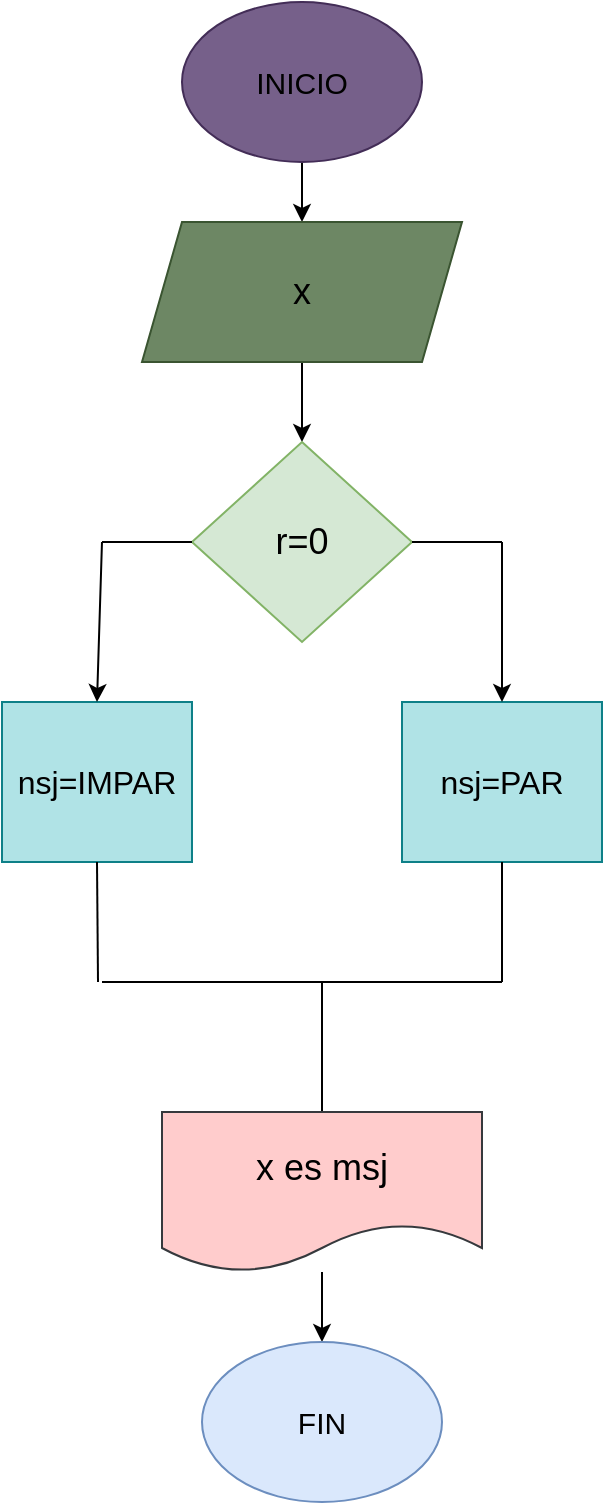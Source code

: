 <mxfile>
    <diagram id="tyMXFPb8nDpsB8v943Sl" name="Página-1">
        <mxGraphModel dx="662" dy="425" grid="1" gridSize="10" guides="1" tooltips="1" connect="1" arrows="1" fold="1" page="1" pageScale="1" pageWidth="827" pageHeight="1169" math="0" shadow="0">
            <root>
                <mxCell id="0"/>
                <mxCell id="1" parent="0"/>
                <mxCell id="4" value="" style="edgeStyle=none;html=1;" edge="1" parent="1" source="2" target="3">
                    <mxGeometry relative="1" as="geometry"/>
                </mxCell>
                <mxCell id="2" value="&lt;font style=&quot;font-size: 15px;&quot; color=&quot;#000000&quot;&gt;INICIO&lt;/font&gt;" style="ellipse;whiteSpace=wrap;html=1;fillColor=#76608a;fontColor=#ffffff;strokeColor=#432D57;" vertex="1" parent="1">
                    <mxGeometry x="250" y="30" width="120" height="80" as="geometry"/>
                </mxCell>
                <mxCell id="13" value="" style="edgeStyle=none;html=1;fontSize=18;fontColor=#000000;" edge="1" parent="1" source="3" target="12">
                    <mxGeometry relative="1" as="geometry"/>
                </mxCell>
                <mxCell id="3" value="&lt;font style=&quot;font-size: 18px;&quot; color=&quot;#000000&quot;&gt;x&lt;/font&gt;" style="shape=parallelogram;perimeter=parallelogramPerimeter;whiteSpace=wrap;html=1;fixedSize=1;fillColor=#6d8764;fontColor=#ffffff;strokeColor=#3A5431;" vertex="1" parent="1">
                    <mxGeometry x="230" y="140" width="160" height="70" as="geometry"/>
                </mxCell>
                <mxCell id="12" value="&lt;font color=&quot;#000000&quot;&gt;r=0&lt;/font&gt;" style="rhombus;whiteSpace=wrap;html=1;fontSize=18;fillColor=#d5e8d4;strokeColor=#82b366;" vertex="1" parent="1">
                    <mxGeometry x="255" y="250" width="110" height="100" as="geometry"/>
                </mxCell>
                <mxCell id="14" value="" style="endArrow=none;html=1;fontSize=18;fontColor=#000000;exitX=1;exitY=0.5;exitDx=0;exitDy=0;" edge="1" parent="1" source="12">
                    <mxGeometry width="50" height="50" relative="1" as="geometry">
                        <mxPoint x="320" y="450" as="sourcePoint"/>
                        <mxPoint x="410" y="300" as="targetPoint"/>
                    </mxGeometry>
                </mxCell>
                <mxCell id="15" value="" style="endArrow=none;html=1;fontSize=18;fontColor=#000000;exitX=0;exitY=0.5;exitDx=0;exitDy=0;" edge="1" parent="1" source="12">
                    <mxGeometry width="50" height="50" relative="1" as="geometry">
                        <mxPoint x="320" y="450" as="sourcePoint"/>
                        <mxPoint x="210" y="300" as="targetPoint"/>
                    </mxGeometry>
                </mxCell>
                <mxCell id="16" value="&lt;font style=&quot;font-size: 16px;&quot; color=&quot;#000000&quot;&gt;nsj=IMPAR&lt;/font&gt;" style="rounded=0;whiteSpace=wrap;html=1;fontSize=18;fillColor=#b0e3e6;strokeColor=#0e8088;" vertex="1" parent="1">
                    <mxGeometry x="160" y="380" width="95" height="80" as="geometry"/>
                </mxCell>
                <mxCell id="17" value="&lt;font style=&quot;font-size: 16px;&quot; color=&quot;#000000&quot;&gt;nsj=PAR&lt;/font&gt;" style="rounded=0;whiteSpace=wrap;html=1;fontSize=18;fillColor=#b0e3e6;strokeColor=#0e8088;" vertex="1" parent="1">
                    <mxGeometry x="360" y="380" width="100" height="80" as="geometry"/>
                </mxCell>
                <mxCell id="18" value="" style="endArrow=classic;html=1;fontSize=18;fontColor=#000000;entryX=0.5;entryY=0;entryDx=0;entryDy=0;" edge="1" parent="1" target="16">
                    <mxGeometry width="50" height="50" relative="1" as="geometry">
                        <mxPoint x="210" y="300" as="sourcePoint"/>
                        <mxPoint x="370" y="400" as="targetPoint"/>
                    </mxGeometry>
                </mxCell>
                <mxCell id="19" value="" style="endArrow=classic;html=1;fontSize=18;fontColor=#000000;entryX=0.5;entryY=0;entryDx=0;entryDy=0;" edge="1" parent="1" target="17">
                    <mxGeometry width="50" height="50" relative="1" as="geometry">
                        <mxPoint x="410" y="300" as="sourcePoint"/>
                        <mxPoint x="370" y="400" as="targetPoint"/>
                    </mxGeometry>
                </mxCell>
                <mxCell id="20" value="" style="endArrow=none;html=1;fontSize=18;fontColor=#000000;exitX=0.5;exitY=1;exitDx=0;exitDy=0;" edge="1" parent="1" source="16">
                    <mxGeometry width="50" height="50" relative="1" as="geometry">
                        <mxPoint x="320" y="560" as="sourcePoint"/>
                        <mxPoint x="208" y="520" as="targetPoint"/>
                    </mxGeometry>
                </mxCell>
                <mxCell id="21" value="" style="endArrow=none;html=1;fontSize=18;fontColor=#000000;entryX=0.5;entryY=1;entryDx=0;entryDy=0;" edge="1" parent="1" target="17">
                    <mxGeometry width="50" height="50" relative="1" as="geometry">
                        <mxPoint x="410" y="520" as="sourcePoint"/>
                        <mxPoint x="370" y="510" as="targetPoint"/>
                    </mxGeometry>
                </mxCell>
                <mxCell id="22" value="" style="endArrow=none;html=1;fontSize=18;fontColor=#000000;" edge="1" parent="1">
                    <mxGeometry width="50" height="50" relative="1" as="geometry">
                        <mxPoint x="210" y="520" as="sourcePoint"/>
                        <mxPoint x="410" y="520" as="targetPoint"/>
                    </mxGeometry>
                </mxCell>
                <mxCell id="23" value="" style="endArrow=none;html=1;fontSize=18;fontColor=#000000;" edge="1" parent="1" target="24">
                    <mxGeometry width="50" height="50" relative="1" as="geometry">
                        <mxPoint x="320" y="520" as="sourcePoint"/>
                        <mxPoint x="320" y="560" as="targetPoint"/>
                    </mxGeometry>
                </mxCell>
                <mxCell id="29" value="" style="edgeStyle=none;html=1;fontSize=18;fontColor=#000000;" edge="1" parent="1" source="24" target="28">
                    <mxGeometry relative="1" as="geometry"/>
                </mxCell>
                <mxCell id="24" value="&lt;font color=&quot;#000000&quot;&gt;x es msj&lt;/font&gt;" style="shape=document;whiteSpace=wrap;html=1;boundedLbl=1;fontSize=18;fillColor=#ffcccc;strokeColor=#36393d;" vertex="1" parent="1">
                    <mxGeometry x="240" y="585" width="160" height="80" as="geometry"/>
                </mxCell>
                <mxCell id="28" value="&lt;font style=&quot;font-size: 15px;&quot; color=&quot;#000000&quot;&gt;FIN&lt;/font&gt;" style="ellipse;whiteSpace=wrap;html=1;fontSize=18;fillColor=#dae8fc;strokeColor=#6c8ebf;" vertex="1" parent="1">
                    <mxGeometry x="260" y="700" width="120" height="80" as="geometry"/>
                </mxCell>
            </root>
        </mxGraphModel>
    </diagram>
</mxfile>